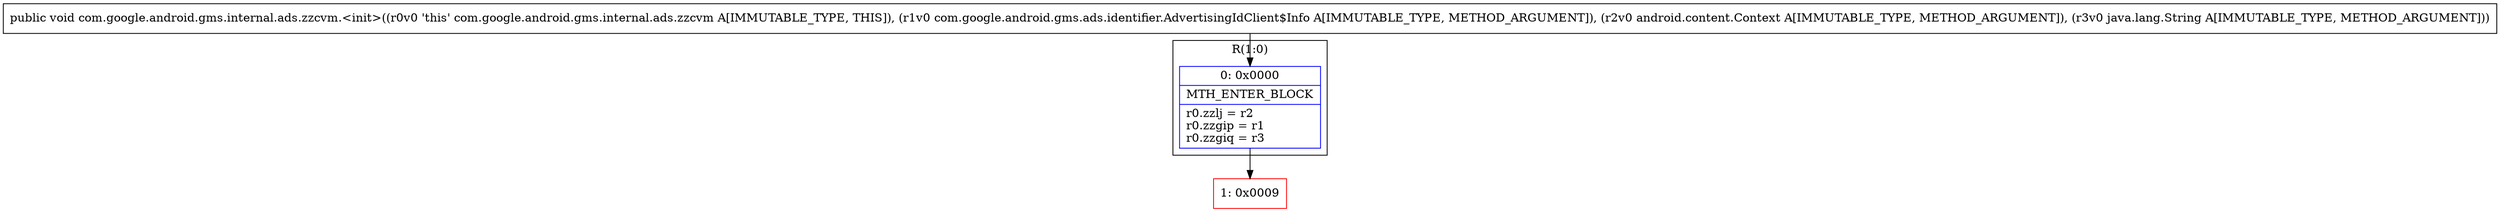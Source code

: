 digraph "CFG forcom.google.android.gms.internal.ads.zzcvm.\<init\>(Lcom\/google\/android\/gms\/ads\/identifier\/AdvertisingIdClient$Info;Landroid\/content\/Context;Ljava\/lang\/String;)V" {
subgraph cluster_Region_1818013984 {
label = "R(1:0)";
node [shape=record,color=blue];
Node_0 [shape=record,label="{0\:\ 0x0000|MTH_ENTER_BLOCK\l|r0.zzlj = r2\lr0.zzgip = r1\lr0.zzgiq = r3\l}"];
}
Node_1 [shape=record,color=red,label="{1\:\ 0x0009}"];
MethodNode[shape=record,label="{public void com.google.android.gms.internal.ads.zzcvm.\<init\>((r0v0 'this' com.google.android.gms.internal.ads.zzcvm A[IMMUTABLE_TYPE, THIS]), (r1v0 com.google.android.gms.ads.identifier.AdvertisingIdClient$Info A[IMMUTABLE_TYPE, METHOD_ARGUMENT]), (r2v0 android.content.Context A[IMMUTABLE_TYPE, METHOD_ARGUMENT]), (r3v0 java.lang.String A[IMMUTABLE_TYPE, METHOD_ARGUMENT])) }"];
MethodNode -> Node_0;
Node_0 -> Node_1;
}

